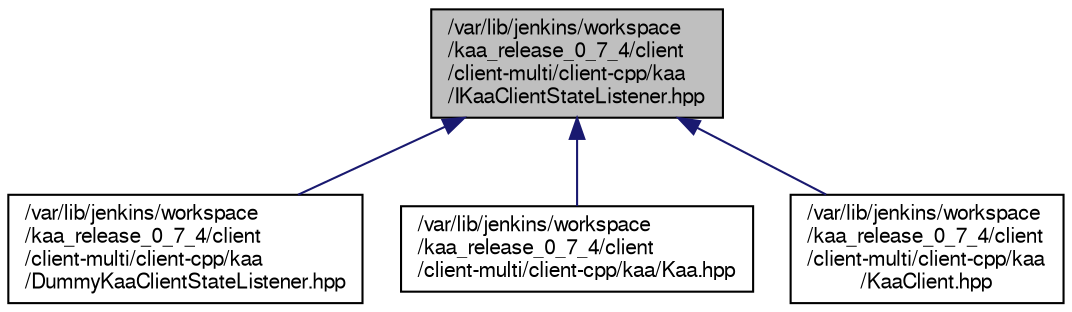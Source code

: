 digraph "/var/lib/jenkins/workspace/kaa_release_0_7_4/client/client-multi/client-cpp/kaa/IKaaClientStateListener.hpp"
{
  bgcolor="transparent";
  edge [fontname="FreeSans",fontsize="10",labelfontname="FreeSans",labelfontsize="10"];
  node [fontname="FreeSans",fontsize="10",shape=record];
  Node1 [label="/var/lib/jenkins/workspace\l/kaa_release_0_7_4/client\l/client-multi/client-cpp/kaa\l/IKaaClientStateListener.hpp",height=0.2,width=0.4,color="black", fillcolor="grey75", style="filled" fontcolor="black"];
  Node1 -> Node2 [dir="back",color="midnightblue",fontsize="10",style="solid",fontname="FreeSans"];
  Node2 [label="/var/lib/jenkins/workspace\l/kaa_release_0_7_4/client\l/client-multi/client-cpp/kaa\l/DummyKaaClientStateListener.hpp",height=0.2,width=0.4,color="black",URL="$DummyKaaClientStateListener_8hpp.html"];
  Node1 -> Node3 [dir="back",color="midnightblue",fontsize="10",style="solid",fontname="FreeSans"];
  Node3 [label="/var/lib/jenkins/workspace\l/kaa_release_0_7_4/client\l/client-multi/client-cpp/kaa/Kaa.hpp",height=0.2,width=0.4,color="black",URL="$Kaa_8hpp.html"];
  Node1 -> Node4 [dir="back",color="midnightblue",fontsize="10",style="solid",fontname="FreeSans"];
  Node4 [label="/var/lib/jenkins/workspace\l/kaa_release_0_7_4/client\l/client-multi/client-cpp/kaa\l/KaaClient.hpp",height=0.2,width=0.4,color="black",URL="$KaaClient_8hpp.html"];
}
